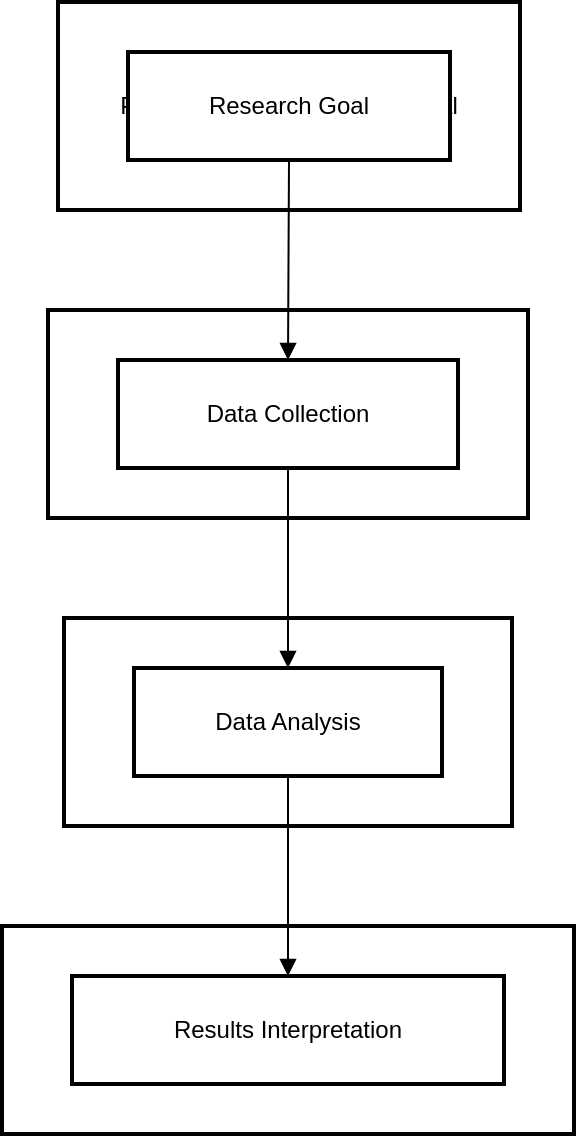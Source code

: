 <mxfile version="26.1.2">
  <diagram name="Page-1" id="VD_LGHXKnL79W32XuNK2">
    <mxGraphModel>
      <root>
        <mxCell id="0" />
        <mxCell id="1" parent="0" />
        <mxCell id="2" value="Phase 4: Results Interpretation" style="whiteSpace=wrap;strokeWidth=2;" vertex="1" parent="1">
          <mxGeometry x="8" y="470" width="286" height="104" as="geometry" />
        </mxCell>
        <mxCell id="3" value="Phase 3: Data Analysis" style="whiteSpace=wrap;strokeWidth=2;" vertex="1" parent="1">
          <mxGeometry x="39" y="316" width="224" height="104" as="geometry" />
        </mxCell>
        <mxCell id="4" value="Phase 2: Data Collection" style="whiteSpace=wrap;strokeWidth=2;" vertex="1" parent="1">
          <mxGeometry x="31" y="162" width="240" height="104" as="geometry" />
        </mxCell>
        <mxCell id="5" value="Phase 1: Define Research Goal" style="whiteSpace=wrap;strokeWidth=2;" vertex="1" parent="1">
          <mxGeometry x="36" y="8" width="231" height="104" as="geometry" />
        </mxCell>
        <mxCell id="6" value="Research Goal" style="whiteSpace=wrap;strokeWidth=2;" vertex="1" parent="1">
          <mxGeometry x="71" y="33" width="161" height="54" as="geometry" />
        </mxCell>
        <mxCell id="7" value="Data Collection" style="whiteSpace=wrap;strokeWidth=2;" vertex="1" parent="1">
          <mxGeometry x="66" y="187" width="170" height="54" as="geometry" />
        </mxCell>
        <mxCell id="8" value="Data Analysis" style="whiteSpace=wrap;strokeWidth=2;" vertex="1" parent="1">
          <mxGeometry x="74" y="341" width="154" height="54" as="geometry" />
        </mxCell>
        <mxCell id="9" value="Results Interpretation" style="whiteSpace=wrap;strokeWidth=2;" vertex="1" parent="1">
          <mxGeometry x="43" y="495" width="216" height="54" as="geometry" />
        </mxCell>
        <mxCell id="10" value="" style="curved=1;startArrow=none;endArrow=block;exitX=0.5;exitY=1;entryX=0.5;entryY=0;" edge="1" parent="1" source="6" target="7">
          <mxGeometry relative="1" as="geometry">
            <Array as="points" />
          </mxGeometry>
        </mxCell>
        <mxCell id="11" value="" style="curved=1;startArrow=none;endArrow=block;exitX=0.5;exitY=1;entryX=0.5;entryY=0;" edge="1" parent="1" source="7" target="8">
          <mxGeometry relative="1" as="geometry">
            <Array as="points" />
          </mxGeometry>
        </mxCell>
        <mxCell id="12" value="" style="curved=1;startArrow=none;endArrow=block;exitX=0.5;exitY=1;entryX=0.5;entryY=0;" edge="1" parent="1" source="8" target="9">
          <mxGeometry relative="1" as="geometry">
            <Array as="points" />
          </mxGeometry>
        </mxCell>
      </root>
    </mxGraphModel>
  </diagram>
</mxfile>
